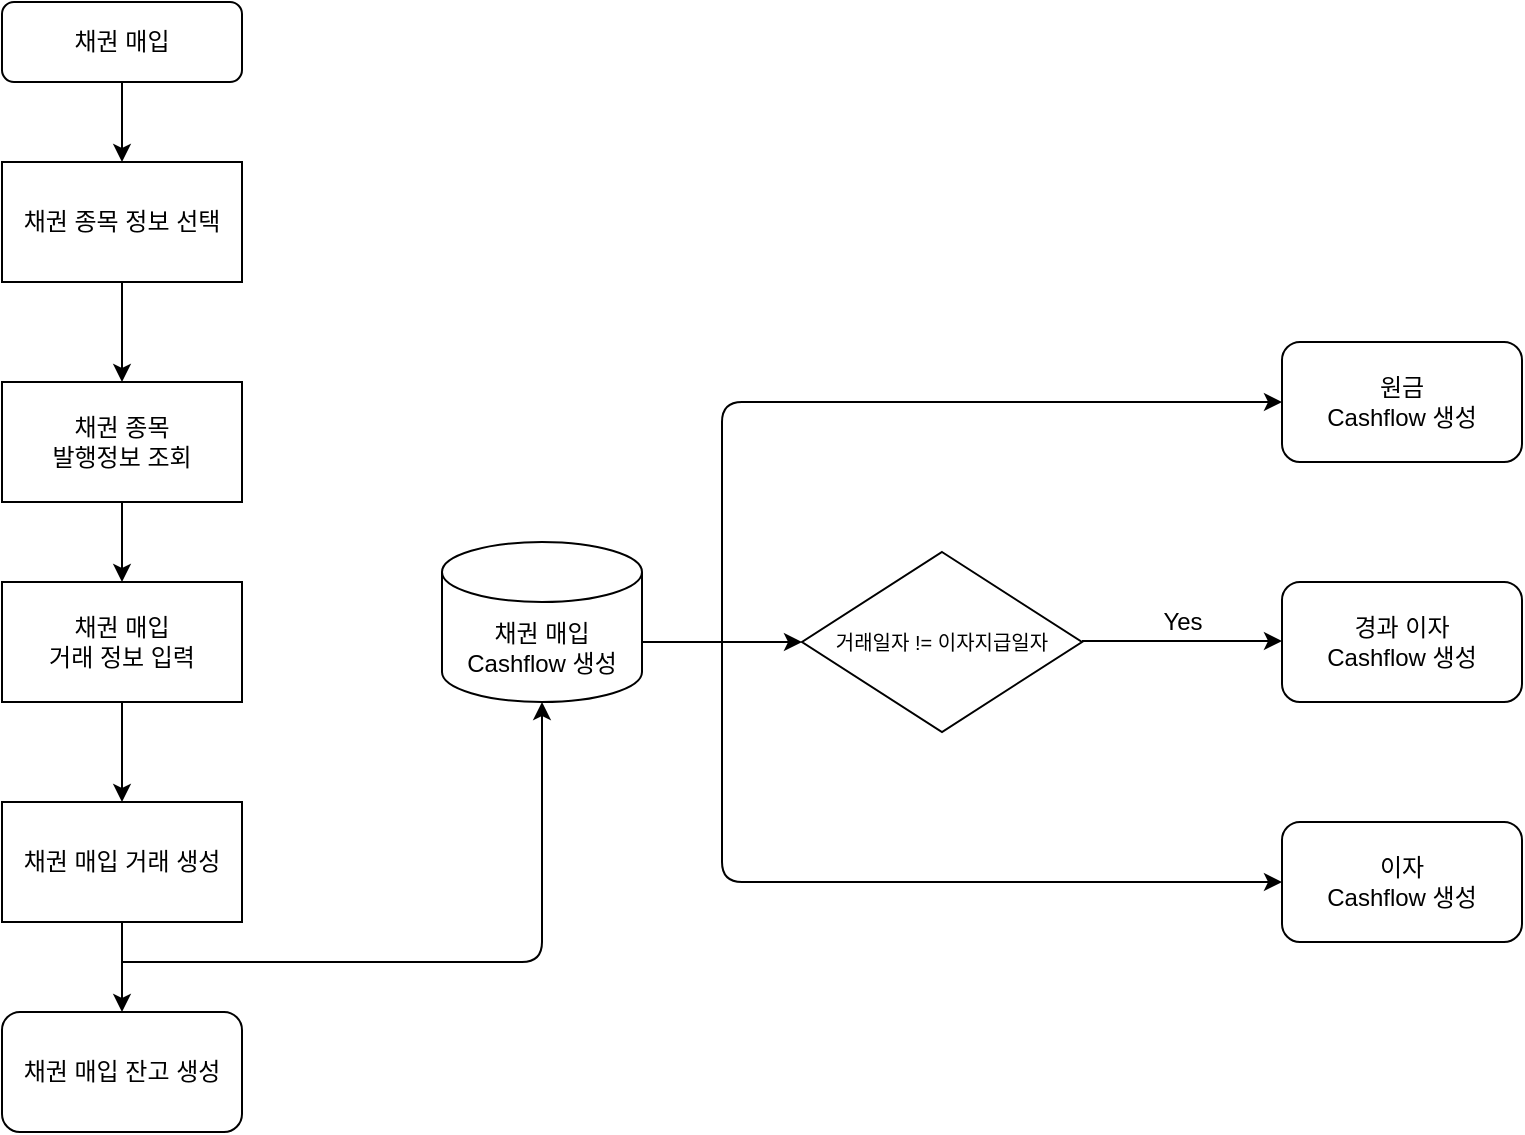 <mxfile version="14.0.3" type="github">
  <diagram id="C5RBs43oDa-KdzZeNtuy" name="Page-1">
    <mxGraphModel dx="1360" dy="802" grid="1" gridSize="10" guides="1" tooltips="1" connect="1" arrows="1" fold="1" page="1" pageScale="1" pageWidth="827" pageHeight="1169" math="0" shadow="0">
      <root>
        <mxCell id="WIyWlLk6GJQsqaUBKTNV-0" />
        <mxCell id="WIyWlLk6GJQsqaUBKTNV-1" parent="WIyWlLk6GJQsqaUBKTNV-0" />
        <mxCell id="WIyWlLk6GJQsqaUBKTNV-3" value="채권 매입" style="rounded=1;whiteSpace=wrap;html=1;fontSize=12;glass=0;strokeWidth=1;shadow=0;" parent="WIyWlLk6GJQsqaUBKTNV-1" vertex="1">
          <mxGeometry x="160" y="80" width="120" height="40" as="geometry" />
        </mxCell>
        <mxCell id="--CdvMk2vihTuxFoE2qP-3" value="채권 종목 정보 선택" style="rounded=0;whiteSpace=wrap;html=1;" vertex="1" parent="WIyWlLk6GJQsqaUBKTNV-1">
          <mxGeometry x="160" y="160" width="120" height="60" as="geometry" />
        </mxCell>
        <mxCell id="--CdvMk2vihTuxFoE2qP-4" value="" style="endArrow=classic;html=1;" edge="1" parent="WIyWlLk6GJQsqaUBKTNV-1" target="--CdvMk2vihTuxFoE2qP-3">
          <mxGeometry width="50" height="50" relative="1" as="geometry">
            <mxPoint x="220" y="120" as="sourcePoint" />
            <mxPoint x="270" y="70" as="targetPoint" />
          </mxGeometry>
        </mxCell>
        <mxCell id="--CdvMk2vihTuxFoE2qP-6" value="" style="endArrow=classic;html=1;" edge="1" parent="WIyWlLk6GJQsqaUBKTNV-1">
          <mxGeometry width="50" height="50" relative="1" as="geometry">
            <mxPoint x="220" y="220" as="sourcePoint" />
            <mxPoint x="220" y="270" as="targetPoint" />
          </mxGeometry>
        </mxCell>
        <mxCell id="--CdvMk2vihTuxFoE2qP-7" value="채권 매입&lt;br&gt;거래 정보 입력" style="rounded=0;whiteSpace=wrap;html=1;" vertex="1" parent="WIyWlLk6GJQsqaUBKTNV-1">
          <mxGeometry x="160" y="370" width="120" height="60" as="geometry" />
        </mxCell>
        <mxCell id="--CdvMk2vihTuxFoE2qP-8" value="" style="endArrow=classic;html=1;" edge="1" parent="WIyWlLk6GJQsqaUBKTNV-1" target="--CdvMk2vihTuxFoE2qP-7">
          <mxGeometry width="50" height="50" relative="1" as="geometry">
            <mxPoint x="220" y="330" as="sourcePoint" />
            <mxPoint x="270" y="280" as="targetPoint" />
          </mxGeometry>
        </mxCell>
        <mxCell id="--CdvMk2vihTuxFoE2qP-12" value="채권 매입&lt;br&gt;Cashflow 생성" style="shape=cylinder3;whiteSpace=wrap;html=1;boundedLbl=1;backgroundOutline=1;size=15;" vertex="1" parent="WIyWlLk6GJQsqaUBKTNV-1">
          <mxGeometry x="380" y="350" width="100" height="80" as="geometry" />
        </mxCell>
        <mxCell id="--CdvMk2vihTuxFoE2qP-13" value="" style="endArrow=classic;html=1;" edge="1" parent="WIyWlLk6GJQsqaUBKTNV-1" target="--CdvMk2vihTuxFoE2qP-12">
          <mxGeometry width="50" height="50" relative="1" as="geometry">
            <mxPoint x="220" y="560" as="sourcePoint" />
            <mxPoint x="330" y="350" as="targetPoint" />
            <Array as="points">
              <mxPoint x="430" y="560" />
            </Array>
          </mxGeometry>
        </mxCell>
        <mxCell id="--CdvMk2vihTuxFoE2qP-20" value="이자&lt;br&gt;Cashflow 생성" style="rounded=1;whiteSpace=wrap;html=1;" vertex="1" parent="WIyWlLk6GJQsqaUBKTNV-1">
          <mxGeometry x="800" y="490" width="120" height="60" as="geometry" />
        </mxCell>
        <mxCell id="--CdvMk2vihTuxFoE2qP-21" value="거래일자 !=&amp;nbsp;이자지급일자" style="rhombus;whiteSpace=wrap;html=1;fontSize=10;" vertex="1" parent="WIyWlLk6GJQsqaUBKTNV-1">
          <mxGeometry x="560" y="355" width="140" height="90" as="geometry" />
        </mxCell>
        <mxCell id="--CdvMk2vihTuxFoE2qP-22" value="" style="endArrow=classic;html=1;fontSize=12;" edge="1" parent="WIyWlLk6GJQsqaUBKTNV-1">
          <mxGeometry relative="1" as="geometry">
            <mxPoint x="700" y="399.5" as="sourcePoint" />
            <mxPoint x="800" y="399.5" as="targetPoint" />
          </mxGeometry>
        </mxCell>
        <mxCell id="--CdvMk2vihTuxFoE2qP-25" value="Yes" style="edgeLabel;html=1;align=center;verticalAlign=middle;resizable=0;points=[];fontSize=12;" vertex="1" connectable="0" parent="--CdvMk2vihTuxFoE2qP-22">
          <mxGeometry x="-0.24" y="-3" relative="1" as="geometry">
            <mxPoint x="12" y="-12.5" as="offset" />
          </mxGeometry>
        </mxCell>
        <mxCell id="--CdvMk2vihTuxFoE2qP-26" value="원금&lt;br&gt;Cashflow 생성" style="rounded=1;whiteSpace=wrap;html=1;fontSize=12;" vertex="1" parent="WIyWlLk6GJQsqaUBKTNV-1">
          <mxGeometry x="800" y="250" width="120" height="60" as="geometry" />
        </mxCell>
        <mxCell id="--CdvMk2vihTuxFoE2qP-28" value="경과 이자&lt;br&gt;Cashflow 생성" style="rounded=1;whiteSpace=wrap;html=1;fontSize=12;" vertex="1" parent="WIyWlLk6GJQsqaUBKTNV-1">
          <mxGeometry x="800" y="370" width="120" height="60" as="geometry" />
        </mxCell>
        <mxCell id="--CdvMk2vihTuxFoE2qP-30" value="" style="edgeStyle=orthogonalEdgeStyle;rounded=0;orthogonalLoop=1;jettySize=auto;html=1;fontSize=12;entryX=0.5;entryY=0;entryDx=0;entryDy=0;" edge="1" parent="WIyWlLk6GJQsqaUBKTNV-1">
          <mxGeometry relative="1" as="geometry">
            <mxPoint x="220" y="460" as="sourcePoint" />
            <mxPoint x="220" y="460" as="targetPoint" />
          </mxGeometry>
        </mxCell>
        <mxCell id="--CdvMk2vihTuxFoE2qP-31" value="&lt;span&gt;채권 종목&lt;/span&gt;&lt;br&gt;&lt;span&gt;발행정보 조회&lt;/span&gt;" style="rounded=0;whiteSpace=wrap;html=1;fontSize=12;" vertex="1" parent="WIyWlLk6GJQsqaUBKTNV-1">
          <mxGeometry x="160" y="270" width="120" height="60" as="geometry" />
        </mxCell>
        <mxCell id="--CdvMk2vihTuxFoE2qP-32" value="채권 매입 거래 생성" style="rounded=0;whiteSpace=wrap;html=1;fontSize=12;" vertex="1" parent="WIyWlLk6GJQsqaUBKTNV-1">
          <mxGeometry x="160" y="480" width="120" height="60" as="geometry" />
        </mxCell>
        <mxCell id="--CdvMk2vihTuxFoE2qP-33" value="" style="endArrow=classic;html=1;fontSize=12;" edge="1" parent="WIyWlLk6GJQsqaUBKTNV-1" target="--CdvMk2vihTuxFoE2qP-32">
          <mxGeometry width="50" height="50" relative="1" as="geometry">
            <mxPoint x="220" y="430" as="sourcePoint" />
            <mxPoint x="270" y="380" as="targetPoint" />
          </mxGeometry>
        </mxCell>
        <mxCell id="--CdvMk2vihTuxFoE2qP-35" value="" style="endArrow=none;html=1;fontSize=10;" edge="1" parent="WIyWlLk6GJQsqaUBKTNV-1">
          <mxGeometry width="50" height="50" relative="1" as="geometry">
            <mxPoint x="480" y="400" as="sourcePoint" />
            <mxPoint x="520" y="400" as="targetPoint" />
          </mxGeometry>
        </mxCell>
        <mxCell id="--CdvMk2vihTuxFoE2qP-38" value="" style="endArrow=classic;html=1;fontSize=10;entryX=0;entryY=0.5;entryDx=0;entryDy=0;" edge="1" parent="WIyWlLk6GJQsqaUBKTNV-1" target="--CdvMk2vihTuxFoE2qP-26">
          <mxGeometry width="50" height="50" relative="1" as="geometry">
            <mxPoint x="520" y="400" as="sourcePoint" />
            <mxPoint x="520" y="280" as="targetPoint" />
            <Array as="points">
              <mxPoint x="520" y="280" />
            </Array>
          </mxGeometry>
        </mxCell>
        <mxCell id="--CdvMk2vihTuxFoE2qP-39" value="" style="endArrow=classic;html=1;fontSize=10;" edge="1" parent="WIyWlLk6GJQsqaUBKTNV-1" target="--CdvMk2vihTuxFoE2qP-21">
          <mxGeometry width="50" height="50" relative="1" as="geometry">
            <mxPoint x="520" y="400" as="sourcePoint" />
            <mxPoint x="570" y="350" as="targetPoint" />
          </mxGeometry>
        </mxCell>
        <mxCell id="--CdvMk2vihTuxFoE2qP-40" value="" style="endArrow=classic;html=1;fontSize=10;" edge="1" parent="WIyWlLk6GJQsqaUBKTNV-1" target="--CdvMk2vihTuxFoE2qP-20">
          <mxGeometry width="50" height="50" relative="1" as="geometry">
            <mxPoint x="520" y="400" as="sourcePoint" />
            <mxPoint x="680" y="395" as="targetPoint" />
            <Array as="points">
              <mxPoint x="520" y="520" />
            </Array>
          </mxGeometry>
        </mxCell>
        <mxCell id="--CdvMk2vihTuxFoE2qP-41" value="채권 매입 잔고 생성" style="rounded=1;whiteSpace=wrap;html=1;strokeColor=#000000;fillColor=#ffffff;fontSize=12;" vertex="1" parent="WIyWlLk6GJQsqaUBKTNV-1">
          <mxGeometry x="160" y="585" width="120" height="60" as="geometry" />
        </mxCell>
        <mxCell id="--CdvMk2vihTuxFoE2qP-42" value="" style="endArrow=classic;html=1;fontSize=10;" edge="1" parent="WIyWlLk6GJQsqaUBKTNV-1" target="--CdvMk2vihTuxFoE2qP-41">
          <mxGeometry width="50" height="50" relative="1" as="geometry">
            <mxPoint x="220" y="540" as="sourcePoint" />
            <mxPoint x="270" y="490" as="targetPoint" />
          </mxGeometry>
        </mxCell>
      </root>
    </mxGraphModel>
  </diagram>
</mxfile>
